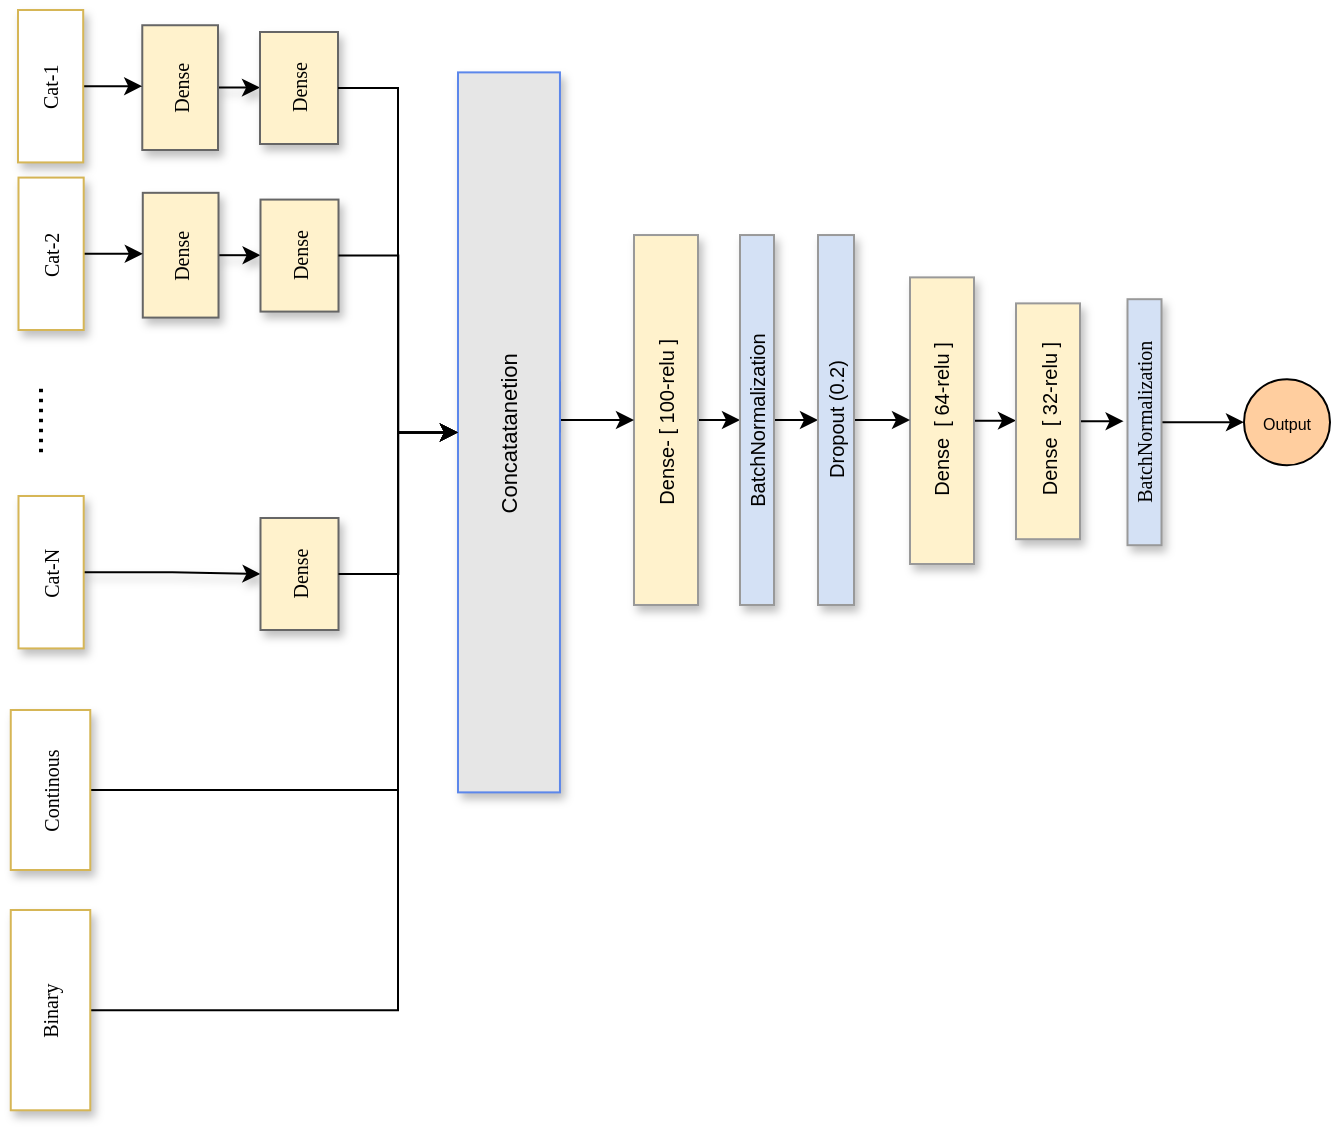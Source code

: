 <mxfile version="20.8.20" type="github">
  <diagram name="Sayfa -1" id="cIQKz1XCp5XG0GQdo2Qt">
    <mxGraphModel dx="1231" dy="544" grid="1" gridSize="10" guides="1" tooltips="1" connect="1" arrows="1" fold="1" page="1" pageScale="1" pageWidth="827" pageHeight="583" math="0" shadow="0">
      <root>
        <mxCell id="0" />
        <mxCell id="1" parent="0" />
        <mxCell id="u5VWQQk_WGxK5T5D0fq5-56" style="edgeStyle=orthogonalEdgeStyle;rounded=0;orthogonalLoop=1;jettySize=auto;html=1;exitX=1;exitY=0.5;exitDx=0;exitDy=0;entryX=0;entryY=0.5;entryDx=0;entryDy=0;fontFamily=Courier New;" edge="1" parent="1" source="u5VWQQk_WGxK5T5D0fq5-2" target="u5VWQQk_WGxK5T5D0fq5-12">
          <mxGeometry relative="1" as="geometry">
            <Array as="points">
              <mxPoint x="250" y="406" />
              <mxPoint x="250" y="227" />
            </Array>
          </mxGeometry>
        </mxCell>
        <mxCell id="u5VWQQk_WGxK5T5D0fq5-2" value="Continous" style="whiteSpace=wrap;html=1;shadow=1;fontSize=10;fillColor=#FFFFFF;strokeColor=#d6b656;horizontal=0;fontFamily=Tahoma;" vertex="1" parent="1">
          <mxGeometry x="56.38" y="366" width="39.75" height="80" as="geometry" />
        </mxCell>
        <mxCell id="u5VWQQk_WGxK5T5D0fq5-58" style="edgeStyle=orthogonalEdgeStyle;rounded=0;orthogonalLoop=1;jettySize=auto;html=1;exitX=1;exitY=0.5;exitDx=0;exitDy=0;entryX=0;entryY=0.5;entryDx=0;entryDy=0;fontFamily=Courier New;" edge="1" parent="1" source="u5VWQQk_WGxK5T5D0fq5-4" target="u5VWQQk_WGxK5T5D0fq5-12">
          <mxGeometry relative="1" as="geometry">
            <Array as="points">
              <mxPoint x="250" y="516" />
              <mxPoint x="250" y="227" />
            </Array>
          </mxGeometry>
        </mxCell>
        <mxCell id="u5VWQQk_WGxK5T5D0fq5-4" value="Binary" style="whiteSpace=wrap;html=1;shadow=1;fontSize=10;fillColor=#FFFFFF;strokeColor=#d6b656;horizontal=0;fontFamily=Tahoma;" vertex="1" parent="1">
          <mxGeometry x="56.38" y="466" width="39.75" height="100.14" as="geometry" />
        </mxCell>
        <mxCell id="u5VWQQk_WGxK5T5D0fq5-5" style="edgeStyle=orthogonalEdgeStyle;rounded=0;orthogonalLoop=1;jettySize=auto;html=1;exitX=1;exitY=0.5;exitDx=0;exitDy=0;entryX=0;entryY=0.5;entryDx=0;entryDy=0;fontFamily=Tahoma;fontSize=8;fillColor=#FFFFFF;strokeColor=#000000;" edge="1" parent="1" source="u5VWQQk_WGxK5T5D0fq5-6" target="u5VWQQk_WGxK5T5D0fq5-33">
          <mxGeometry relative="1" as="geometry" />
        </mxCell>
        <mxCell id="u5VWQQk_WGxK5T5D0fq5-6" value="&lt;font face=&quot;arial&quot;&gt;Dense- [ 100-relu ]&amp;nbsp;&lt;/font&gt;" style="whiteSpace=wrap;html=1;shadow=1;fontSize=10;fillColor=#FFF2CC;strokeColor=#999999;horizontal=0;fontFamily=Tahoma;" vertex="1" parent="1">
          <mxGeometry x="368" y="128.519" width="32" height="184.969" as="geometry" />
        </mxCell>
        <mxCell id="u5VWQQk_WGxK5T5D0fq5-7" style="edgeStyle=orthogonalEdgeStyle;rounded=0;orthogonalLoop=1;jettySize=auto;html=1;exitX=1;exitY=0.5;exitDx=0;exitDy=0;entryX=0;entryY=0.5;entryDx=0;entryDy=0;fontFamily=arial;fontSize=8;fillColor=#FFFFFF;strokeColor=#000000;" edge="1" parent="1" source="u5VWQQk_WGxK5T5D0fq5-8" target="u5VWQQk_WGxK5T5D0fq5-37">
          <mxGeometry relative="1" as="geometry" />
        </mxCell>
        <mxCell id="u5VWQQk_WGxK5T5D0fq5-8" value="&lt;font face=&quot;arial&quot;&gt;&amp;nbsp;Dense&amp;nbsp; [ 64-relu ]&lt;/font&gt;" style="whiteSpace=wrap;html=1;shadow=1;fontSize=10;fillColor=#FFF2CC;strokeColor=#999999;horizontal=0;fontFamily=Tahoma;" vertex="1" parent="1">
          <mxGeometry x="506" y="149.69" width="32" height="143.31" as="geometry" />
        </mxCell>
        <mxCell id="u5VWQQk_WGxK5T5D0fq5-11" style="edgeStyle=orthogonalEdgeStyle;rounded=0;orthogonalLoop=1;jettySize=auto;html=1;exitX=1;exitY=0.5;exitDx=0;exitDy=0;entryX=0;entryY=0.5;entryDx=0;entryDy=0;fontFamily=Tahoma;fontSize=8;" edge="1" parent="1" source="u5VWQQk_WGxK5T5D0fq5-12" target="u5VWQQk_WGxK5T5D0fq5-6">
          <mxGeometry relative="1" as="geometry">
            <Array as="points">
              <mxPoint x="281" y="202.19" />
            </Array>
          </mxGeometry>
        </mxCell>
        <mxCell id="u5VWQQk_WGxK5T5D0fq5-12" value="&lt;font face=&quot;arial&quot; style=&quot;font-size: 11px;&quot;&gt;Concatatanetion&lt;/font&gt;" style="whiteSpace=wrap;html=1;shadow=1;fontSize=10;fillColor=#E6E6E6;strokeColor=#5C87EB;horizontal=0;fontFamily=Tahoma;" vertex="1" parent="1">
          <mxGeometry x="280" y="47.19" width="50.98" height="360" as="geometry" />
        </mxCell>
        <mxCell id="u5VWQQk_WGxK5T5D0fq5-18" value="&lt;font style=&quot;font-size: 18px&quot;&gt;.......&lt;/font&gt;" style="text;html=1;strokeColor=none;fillColor=#FFFFFF;align=center;verticalAlign=middle;whiteSpace=wrap;rounded=0;rotation=90;" vertex="1" parent="1">
          <mxGeometry x="50" y="206.0" width="52.5" height="30" as="geometry" />
        </mxCell>
        <mxCell id="u5VWQQk_WGxK5T5D0fq5-19" value="" style="group" vertex="1" connectable="0" parent="1">
          <mxGeometry x="60.25" y="99.79" width="170" height="76.21" as="geometry" />
        </mxCell>
        <mxCell id="u5VWQQk_WGxK5T5D0fq5-20" style="edgeStyle=orthogonalEdgeStyle;rounded=0;orthogonalLoop=1;jettySize=auto;html=1;exitX=1;exitY=0.5;exitDx=0;exitDy=0;entryX=0;entryY=0.5;entryDx=0;entryDy=0;shadow=1;strokeColor=#000000;fontFamily=arial;fontSize=8;fillColor=#FFFFFF;" edge="1" parent="u5VWQQk_WGxK5T5D0fq5-19" source="u5VWQQk_WGxK5T5D0fq5-21" target="u5VWQQk_WGxK5T5D0fq5-22">
          <mxGeometry relative="1" as="geometry" />
        </mxCell>
        <mxCell id="u5VWQQk_WGxK5T5D0fq5-21" value="Dense" style="whiteSpace=wrap;html=1;shadow=1;fontSize=10;fillColor=#FFF2CC;strokeColor=#666666;horizontal=0;fontFamily=Tahoma;" vertex="1" parent="u5VWQQk_WGxK5T5D0fq5-19">
          <mxGeometry x="62.14" y="7.62" width="37.86" height="62.38" as="geometry" />
        </mxCell>
        <mxCell id="u5VWQQk_WGxK5T5D0fq5-22" value="Dense" style="whiteSpace=wrap;html=1;shadow=1;fontSize=10;fillColor=#FFF2CC;strokeColor=#666666;horizontal=0;fontFamily=Tahoma;" vertex="1" parent="u5VWQQk_WGxK5T5D0fq5-19">
          <mxGeometry x="121" y="11" width="39" height="56" as="geometry" />
        </mxCell>
        <mxCell id="u5VWQQk_WGxK5T5D0fq5-23" style="edgeStyle=orthogonalEdgeStyle;rounded=0;orthogonalLoop=1;jettySize=auto;html=1;exitX=1;exitY=0.5;exitDx=0;exitDy=0;entryX=0;entryY=0.5;entryDx=0;entryDy=0;" edge="1" parent="u5VWQQk_WGxK5T5D0fq5-19" source="u5VWQQk_WGxK5T5D0fq5-24" target="u5VWQQk_WGxK5T5D0fq5-21">
          <mxGeometry relative="1" as="geometry" />
        </mxCell>
        <mxCell id="u5VWQQk_WGxK5T5D0fq5-24" value="Cat-2" style="whiteSpace=wrap;html=1;shadow=1;fontSize=10;fillColor=#FFFFFF;strokeColor=#d6b656;horizontal=0;fontFamily=Tahoma;" vertex="1" parent="u5VWQQk_WGxK5T5D0fq5-19">
          <mxGeometry width="32.599" height="76.21" as="geometry" />
        </mxCell>
        <mxCell id="u5VWQQk_WGxK5T5D0fq5-30" value="&lt;font face=&quot;arial&quot; style=&quot;font-size: 8px;&quot;&gt;Output&lt;br&gt;&lt;/font&gt;" style="ellipse;whiteSpace=wrap;html=1;aspect=fixed;fillColor=#FFCE9F;strokeColor=#000000;" vertex="1" parent="1">
          <mxGeometry x="673" y="200.6" width="43" height="43" as="geometry" />
        </mxCell>
        <mxCell id="u5VWQQk_WGxK5T5D0fq5-32" style="edgeStyle=orthogonalEdgeStyle;rounded=0;orthogonalLoop=1;jettySize=auto;html=1;exitX=1;exitY=0.5;exitDx=0;exitDy=0;entryX=0;entryY=0.5;entryDx=0;entryDy=0;fontFamily=Tahoma;fontSize=8;fillColor=#FFFFFF;strokeColor=#000000;" edge="1" parent="1" source="u5VWQQk_WGxK5T5D0fq5-33" target="u5VWQQk_WGxK5T5D0fq5-35">
          <mxGeometry relative="1" as="geometry" />
        </mxCell>
        <mxCell id="u5VWQQk_WGxK5T5D0fq5-33" value="&lt;font face=&quot;arial&quot;&gt;BatchNormalization&lt;/font&gt;" style="whiteSpace=wrap;html=1;shadow=1;fontSize=10;fillColor=#D4E1F5;strokeColor=#999999;horizontal=0;fontFamily=Tahoma;" vertex="1" parent="1">
          <mxGeometry x="421" y="128.52" width="17" height="184.97" as="geometry" />
        </mxCell>
        <mxCell id="u5VWQQk_WGxK5T5D0fq5-34" style="edgeStyle=orthogonalEdgeStyle;rounded=0;orthogonalLoop=1;jettySize=auto;html=1;exitX=1;exitY=0.5;exitDx=0;exitDy=0;entryX=0;entryY=0.5;entryDx=0;entryDy=0;fontFamily=Tahoma;fontSize=8;fillColor=#FFFFFF;strokeColor=#050505;" edge="1" parent="1" source="u5VWQQk_WGxK5T5D0fq5-35" target="u5VWQQk_WGxK5T5D0fq5-8">
          <mxGeometry relative="1" as="geometry" />
        </mxCell>
        <mxCell id="u5VWQQk_WGxK5T5D0fq5-35" value="&lt;font face=&quot;arial&quot;&gt;Dropout (0.2)&lt;/font&gt;" style="whiteSpace=wrap;html=1;shadow=1;fontSize=10;fillColor=#D4E1F5;strokeColor=#999999;horizontal=0;fontFamily=Tahoma;" vertex="1" parent="1">
          <mxGeometry x="460" y="128.52" width="18" height="184.97" as="geometry" />
        </mxCell>
        <mxCell id="u5VWQQk_WGxK5T5D0fq5-36" style="edgeStyle=orthogonalEdgeStyle;rounded=0;orthogonalLoop=1;jettySize=auto;html=1;exitX=1;exitY=0.5;exitDx=0;exitDy=0;entryX=0;entryY=0.5;entryDx=0;entryDy=0;fontFamily=arial;fontSize=8;fillColor=#FFFFFF;strokeColor=#000000;" edge="1" parent="1" source="u5VWQQk_WGxK5T5D0fq5-37">
          <mxGeometry relative="1" as="geometry">
            <mxPoint x="612.75" y="220.92" as="targetPoint" />
          </mxGeometry>
        </mxCell>
        <mxCell id="u5VWQQk_WGxK5T5D0fq5-37" value="&lt;font face=&quot;arial&quot;&gt;&amp;nbsp;Dense&amp;nbsp; [ 32-relu ]&lt;/font&gt;" style="whiteSpace=wrap;html=1;shadow=1;fontSize=10;fillColor=#FFF2CC;strokeColor=#999999;horizontal=0;fontFamily=Tahoma;" vertex="1" parent="1">
          <mxGeometry x="559" y="162.69" width="32" height="117.91" as="geometry" />
        </mxCell>
        <mxCell id="u5VWQQk_WGxK5T5D0fq5-66" style="edgeStyle=orthogonalEdgeStyle;rounded=0;orthogonalLoop=1;jettySize=auto;html=1;exitX=1;exitY=0.5;exitDx=0;exitDy=0;entryX=0;entryY=0.5;entryDx=0;entryDy=0;fontFamily=Courier New;" edge="1" parent="1" source="u5VWQQk_WGxK5T5D0fq5-39" target="u5VWQQk_WGxK5T5D0fq5-30">
          <mxGeometry relative="1" as="geometry" />
        </mxCell>
        <mxCell id="u5VWQQk_WGxK5T5D0fq5-39" value="BatchNormalization" style="whiteSpace=wrap;html=1;shadow=1;fontSize=10;fillColor=#D4E1F5;strokeColor=#999999;horizontal=0;fontFamily=Tahoma;" vertex="1" parent="1">
          <mxGeometry x="614.75" y="160.6" width="17" height="123" as="geometry" />
        </mxCell>
        <mxCell id="u5VWQQk_WGxK5T5D0fq5-48" value="" style="group" vertex="1" connectable="0" parent="1">
          <mxGeometry x="60" y="16" width="170" height="76.21" as="geometry" />
        </mxCell>
        <mxCell id="u5VWQQk_WGxK5T5D0fq5-49" style="edgeStyle=orthogonalEdgeStyle;rounded=0;orthogonalLoop=1;jettySize=auto;html=1;exitX=1;exitY=0.5;exitDx=0;exitDy=0;entryX=0;entryY=0.5;entryDx=0;entryDy=0;shadow=1;strokeColor=#000000;fontFamily=arial;fontSize=8;fillColor=#FFFFFF;" edge="1" parent="u5VWQQk_WGxK5T5D0fq5-48" source="u5VWQQk_WGxK5T5D0fq5-50" target="u5VWQQk_WGxK5T5D0fq5-51">
          <mxGeometry relative="1" as="geometry" />
        </mxCell>
        <mxCell id="u5VWQQk_WGxK5T5D0fq5-50" value="Dense &lt;br&gt;" style="whiteSpace=wrap;html=1;shadow=1;fontSize=10;fillColor=#FFF2CC;strokeColor=#666666;horizontal=0;fontFamily=Tahoma;" vertex="1" parent="u5VWQQk_WGxK5T5D0fq5-48">
          <mxGeometry x="62.14" y="7.62" width="37.86" height="62.38" as="geometry" />
        </mxCell>
        <mxCell id="u5VWQQk_WGxK5T5D0fq5-51" value="Dense" style="whiteSpace=wrap;html=1;shadow=1;fontSize=10;fillColor=#FFF2CC;strokeColor=#666666;horizontal=0;fontFamily=Tahoma;" vertex="1" parent="u5VWQQk_WGxK5T5D0fq5-48">
          <mxGeometry x="121" y="11" width="39" height="56" as="geometry" />
        </mxCell>
        <mxCell id="u5VWQQk_WGxK5T5D0fq5-52" style="edgeStyle=orthogonalEdgeStyle;rounded=0;orthogonalLoop=1;jettySize=auto;html=1;exitX=1;exitY=0.5;exitDx=0;exitDy=0;entryX=0;entryY=0.5;entryDx=0;entryDy=0;" edge="1" parent="u5VWQQk_WGxK5T5D0fq5-48" source="u5VWQQk_WGxK5T5D0fq5-53" target="u5VWQQk_WGxK5T5D0fq5-50">
          <mxGeometry relative="1" as="geometry" />
        </mxCell>
        <mxCell id="u5VWQQk_WGxK5T5D0fq5-53" value="Cat-1" style="whiteSpace=wrap;html=1;shadow=1;fontSize=10;fillColor=#FFFFFF;strokeColor=#d6b656;horizontal=0;fontFamily=Tahoma;" vertex="1" parent="u5VWQQk_WGxK5T5D0fq5-48">
          <mxGeometry width="32.599" height="76.21" as="geometry" />
        </mxCell>
        <mxCell id="u5VWQQk_WGxK5T5D0fq5-54" style="edgeStyle=orthogonalEdgeStyle;rounded=0;orthogonalLoop=1;jettySize=auto;html=1;exitX=1;exitY=0.5;exitDx=0;exitDy=0;entryX=0;entryY=0.5;entryDx=0;entryDy=0;fontFamily=Courier New;" edge="1" parent="1" source="u5VWQQk_WGxK5T5D0fq5-51" target="u5VWQQk_WGxK5T5D0fq5-12">
          <mxGeometry relative="1" as="geometry" />
        </mxCell>
        <mxCell id="u5VWQQk_WGxK5T5D0fq5-55" style="edgeStyle=orthogonalEdgeStyle;rounded=0;orthogonalLoop=1;jettySize=auto;html=1;exitX=1;exitY=0.5;exitDx=0;exitDy=0;entryX=0;entryY=0.5;entryDx=0;entryDy=0;fontFamily=Courier New;" edge="1" parent="1" source="u5VWQQk_WGxK5T5D0fq5-22" target="u5VWQQk_WGxK5T5D0fq5-12">
          <mxGeometry relative="1" as="geometry" />
        </mxCell>
        <mxCell id="u5VWQQk_WGxK5T5D0fq5-59" value="" style="group" vertex="1" connectable="0" parent="1">
          <mxGeometry x="60.25" y="259" width="170" height="76.21" as="geometry" />
        </mxCell>
        <mxCell id="u5VWQQk_WGxK5T5D0fq5-60" style="edgeStyle=orthogonalEdgeStyle;rounded=0;orthogonalLoop=1;jettySize=auto;html=1;exitX=1;exitY=0.5;exitDx=0;exitDy=0;entryX=0;entryY=0.5;entryDx=0;entryDy=0;shadow=1;strokeColor=#000000;fontFamily=arial;fontSize=8;fillColor=#FFFFFF;" edge="1" parent="u5VWQQk_WGxK5T5D0fq5-59" source="u5VWQQk_WGxK5T5D0fq5-64" target="u5VWQQk_WGxK5T5D0fq5-62">
          <mxGeometry relative="1" as="geometry">
            <mxPoint x="100" y="38.81" as="sourcePoint" />
          </mxGeometry>
        </mxCell>
        <mxCell id="u5VWQQk_WGxK5T5D0fq5-62" value="Dense" style="whiteSpace=wrap;html=1;shadow=1;fontSize=10;fillColor=#FFF2CC;strokeColor=#666666;horizontal=0;fontFamily=Tahoma;" vertex="1" parent="u5VWQQk_WGxK5T5D0fq5-59">
          <mxGeometry x="121" y="11" width="39" height="56" as="geometry" />
        </mxCell>
        <mxCell id="u5VWQQk_WGxK5T5D0fq5-64" value="Cat-N" style="whiteSpace=wrap;html=1;shadow=1;fontSize=10;fillColor=#FFFFFF;strokeColor=#d6b656;horizontal=0;fontFamily=Tahoma;" vertex="1" parent="u5VWQQk_WGxK5T5D0fq5-59">
          <mxGeometry width="32.599" height="76.21" as="geometry" />
        </mxCell>
        <mxCell id="u5VWQQk_WGxK5T5D0fq5-65" style="edgeStyle=orthogonalEdgeStyle;rounded=0;orthogonalLoop=1;jettySize=auto;html=1;exitX=1;exitY=0.5;exitDx=0;exitDy=0;entryX=0;entryY=0.5;entryDx=0;entryDy=0;fontFamily=Courier New;" edge="1" parent="1" source="u5VWQQk_WGxK5T5D0fq5-62" target="u5VWQQk_WGxK5T5D0fq5-12">
          <mxGeometry relative="1" as="geometry" />
        </mxCell>
      </root>
    </mxGraphModel>
  </diagram>
</mxfile>
